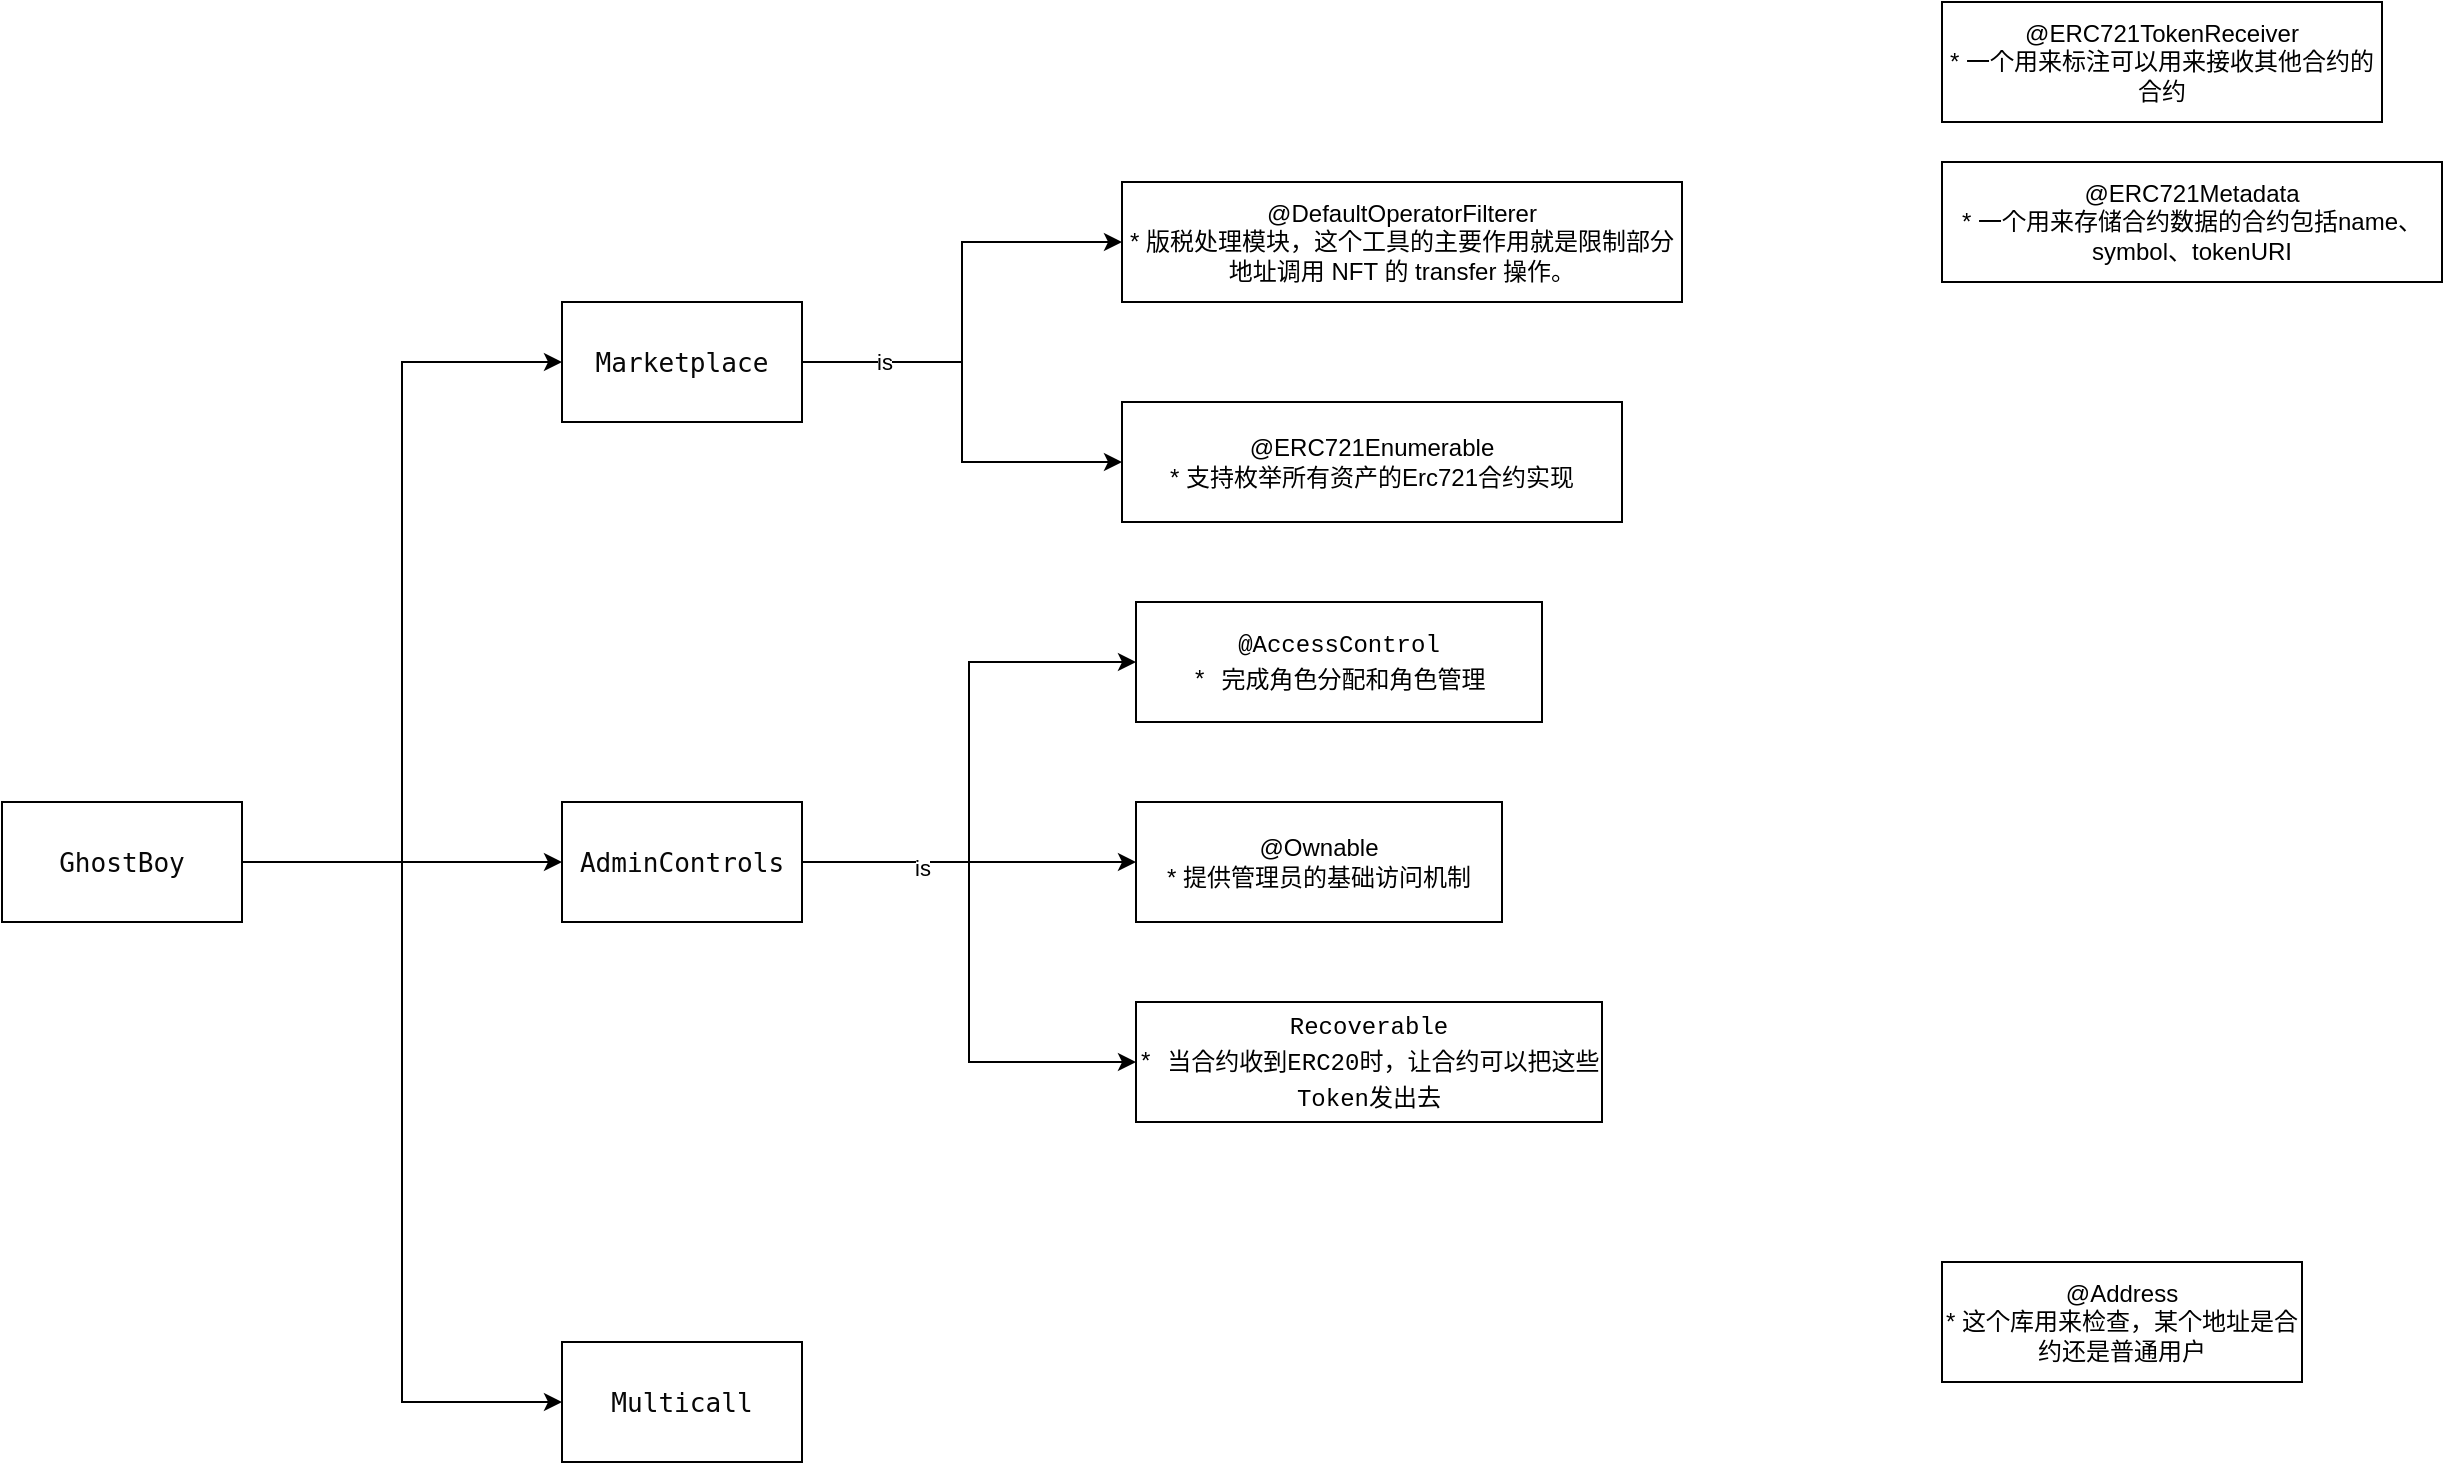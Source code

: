 <mxfile version="20.8.21" type="github">
  <diagram id="C5RBs43oDa-KdzZeNtuy" name="Page-1">
    <mxGraphModel dx="1093" dy="743" grid="1" gridSize="10" guides="1" tooltips="1" connect="1" arrows="1" fold="1" page="1" pageScale="1" pageWidth="827" pageHeight="1169" math="0" shadow="0">
      <root>
        <mxCell id="WIyWlLk6GJQsqaUBKTNV-0" />
        <mxCell id="WIyWlLk6GJQsqaUBKTNV-1" parent="WIyWlLk6GJQsqaUBKTNV-0" />
        <mxCell id="v0ZZHjk_V9ZdXcxPnaw8-9" style="edgeStyle=orthogonalEdgeStyle;rounded=0;orthogonalLoop=1;jettySize=auto;html=1;entryX=0;entryY=0.5;entryDx=0;entryDy=0;" edge="1" parent="WIyWlLk6GJQsqaUBKTNV-1" source="XYMW3N8zeSHA7rkFhU28-0" target="v0ZZHjk_V9ZdXcxPnaw8-0">
          <mxGeometry relative="1" as="geometry">
            <Array as="points">
              <mxPoint x="460" y="470" />
              <mxPoint x="460" y="220" />
            </Array>
          </mxGeometry>
        </mxCell>
        <mxCell id="v0ZZHjk_V9ZdXcxPnaw8-10" style="edgeStyle=orthogonalEdgeStyle;rounded=0;orthogonalLoop=1;jettySize=auto;html=1;" edge="1" parent="WIyWlLk6GJQsqaUBKTNV-1" source="XYMW3N8zeSHA7rkFhU28-0" target="v0ZZHjk_V9ZdXcxPnaw8-1">
          <mxGeometry relative="1" as="geometry" />
        </mxCell>
        <mxCell id="v0ZZHjk_V9ZdXcxPnaw8-11" style="edgeStyle=orthogonalEdgeStyle;rounded=0;orthogonalLoop=1;jettySize=auto;html=1;entryX=0;entryY=0.5;entryDx=0;entryDy=0;" edge="1" parent="WIyWlLk6GJQsqaUBKTNV-1" source="XYMW3N8zeSHA7rkFhU28-0" target="v0ZZHjk_V9ZdXcxPnaw8-2">
          <mxGeometry relative="1" as="geometry" />
        </mxCell>
        <mxCell id="XYMW3N8zeSHA7rkFhU28-0" value="&lt;pre style=&quot;background-color:#ffffff;color:#080808;font-family:&#39;JetBrains Mono&#39;,monospace;font-size:9.8pt;&quot;&gt;GhostBoy&lt;/pre&gt;" style="rounded=0;whiteSpace=wrap;html=1;" parent="WIyWlLk6GJQsqaUBKTNV-1" vertex="1">
          <mxGeometry x="260" y="440" width="120" height="60" as="geometry" />
        </mxCell>
        <mxCell id="v0ZZHjk_V9ZdXcxPnaw8-14" style="edgeStyle=orthogonalEdgeStyle;rounded=0;orthogonalLoop=1;jettySize=auto;html=1;entryX=0;entryY=0.5;entryDx=0;entryDy=0;" edge="1" parent="WIyWlLk6GJQsqaUBKTNV-1" source="v0ZZHjk_V9ZdXcxPnaw8-0" target="v0ZZHjk_V9ZdXcxPnaw8-12">
          <mxGeometry relative="1" as="geometry" />
        </mxCell>
        <mxCell id="v0ZZHjk_V9ZdXcxPnaw8-15" style="edgeStyle=orthogonalEdgeStyle;rounded=0;orthogonalLoop=1;jettySize=auto;html=1;entryX=0;entryY=0.5;entryDx=0;entryDy=0;" edge="1" parent="WIyWlLk6GJQsqaUBKTNV-1" source="v0ZZHjk_V9ZdXcxPnaw8-0" target="v0ZZHjk_V9ZdXcxPnaw8-13">
          <mxGeometry relative="1" as="geometry" />
        </mxCell>
        <mxCell id="v0ZZHjk_V9ZdXcxPnaw8-19" value="is" style="edgeLabel;html=1;align=center;verticalAlign=middle;resizable=0;points=[];" vertex="1" connectable="0" parent="v0ZZHjk_V9ZdXcxPnaw8-15">
          <mxGeometry x="-0.612" relative="1" as="geometry">
            <mxPoint as="offset" />
          </mxGeometry>
        </mxCell>
        <mxCell id="v0ZZHjk_V9ZdXcxPnaw8-0" value="&lt;pre style=&quot;background-color:#ffffff;color:#080808;font-family:&#39;JetBrains Mono&#39;,monospace;font-size:9.8pt;&quot;&gt;Marketplace&lt;/pre&gt;" style="rounded=0;whiteSpace=wrap;html=1;" vertex="1" parent="WIyWlLk6GJQsqaUBKTNV-1">
          <mxGeometry x="540" y="190" width="120" height="60" as="geometry" />
        </mxCell>
        <mxCell id="v0ZZHjk_V9ZdXcxPnaw8-23" style="edgeStyle=orthogonalEdgeStyle;rounded=0;orthogonalLoop=1;jettySize=auto;html=1;entryX=0;entryY=0.5;entryDx=0;entryDy=0;" edge="1" parent="WIyWlLk6GJQsqaUBKTNV-1" source="v0ZZHjk_V9ZdXcxPnaw8-1" target="v0ZZHjk_V9ZdXcxPnaw8-21">
          <mxGeometry relative="1" as="geometry" />
        </mxCell>
        <mxCell id="v0ZZHjk_V9ZdXcxPnaw8-24" style="edgeStyle=orthogonalEdgeStyle;rounded=0;orthogonalLoop=1;jettySize=auto;html=1;entryX=0;entryY=0.5;entryDx=0;entryDy=0;" edge="1" parent="WIyWlLk6GJQsqaUBKTNV-1" source="v0ZZHjk_V9ZdXcxPnaw8-1" target="v0ZZHjk_V9ZdXcxPnaw8-22">
          <mxGeometry relative="1" as="geometry" />
        </mxCell>
        <mxCell id="v0ZZHjk_V9ZdXcxPnaw8-25" style="edgeStyle=orthogonalEdgeStyle;rounded=0;orthogonalLoop=1;jettySize=auto;html=1;entryX=0;entryY=0.5;entryDx=0;entryDy=0;" edge="1" parent="WIyWlLk6GJQsqaUBKTNV-1" source="v0ZZHjk_V9ZdXcxPnaw8-1" target="v0ZZHjk_V9ZdXcxPnaw8-20">
          <mxGeometry relative="1" as="geometry" />
        </mxCell>
        <mxCell id="v0ZZHjk_V9ZdXcxPnaw8-26" value="is" style="edgeLabel;html=1;align=center;verticalAlign=middle;resizable=0;points=[];" vertex="1" connectable="0" parent="v0ZZHjk_V9ZdXcxPnaw8-25">
          <mxGeometry x="-0.551" y="-3" relative="1" as="geometry">
            <mxPoint as="offset" />
          </mxGeometry>
        </mxCell>
        <mxCell id="v0ZZHjk_V9ZdXcxPnaw8-1" value="&lt;pre style=&quot;background-color:#ffffff;color:#080808;font-family:&#39;JetBrains Mono&#39;,monospace;font-size:9.8pt;&quot;&gt;AdminControls&lt;/pre&gt;" style="rounded=0;whiteSpace=wrap;html=1;" vertex="1" parent="WIyWlLk6GJQsqaUBKTNV-1">
          <mxGeometry x="540" y="440" width="120" height="60" as="geometry" />
        </mxCell>
        <mxCell id="v0ZZHjk_V9ZdXcxPnaw8-2" value="&lt;pre style=&quot;background-color:#ffffff;color:#080808;font-family:&#39;JetBrains Mono&#39;,monospace;font-size:9.8pt;&quot;&gt;Multicall&lt;/pre&gt;" style="rounded=0;whiteSpace=wrap;html=1;" vertex="1" parent="WIyWlLk6GJQsqaUBKTNV-1">
          <mxGeometry x="540" y="710" width="120" height="60" as="geometry" />
        </mxCell>
        <mxCell id="v0ZZHjk_V9ZdXcxPnaw8-12" value="@DefaultOperatorFilterer&lt;br&gt;* 版税处理模块，这个工具的主要作用就是限制部分地址调用 NFT 的 transfer 操作。" style="rounded=0;whiteSpace=wrap;html=1;" vertex="1" parent="WIyWlLk6GJQsqaUBKTNV-1">
          <mxGeometry x="820" y="130" width="280" height="60" as="geometry" />
        </mxCell>
        <mxCell id="v0ZZHjk_V9ZdXcxPnaw8-13" value="@ERC721Enumerable&lt;br&gt;* 支持枚举所有资产的Erc721合约实现" style="rounded=0;whiteSpace=wrap;html=1;" vertex="1" parent="WIyWlLk6GJQsqaUBKTNV-1">
          <mxGeometry x="820" y="240" width="250" height="60" as="geometry" />
        </mxCell>
        <mxCell id="v0ZZHjk_V9ZdXcxPnaw8-16" value="@Address&lt;br&gt;* 这个库用来检查，某个地址是合约还是普通用户" style="rounded=0;whiteSpace=wrap;html=1;" vertex="1" parent="WIyWlLk6GJQsqaUBKTNV-1">
          <mxGeometry x="1230" y="670" width="180" height="60" as="geometry" />
        </mxCell>
        <mxCell id="v0ZZHjk_V9ZdXcxPnaw8-17" value="@ERC721TokenReceiver&lt;br&gt;* 一个用来标注可以用来接收其他合约的合约" style="rounded=0;whiteSpace=wrap;html=1;" vertex="1" parent="WIyWlLk6GJQsqaUBKTNV-1">
          <mxGeometry x="1230" y="40" width="220" height="60" as="geometry" />
        </mxCell>
        <mxCell id="v0ZZHjk_V9ZdXcxPnaw8-18" value="@ERC721Metadata&lt;br&gt;* 一个用来存储合约数据的合约包括name、symbol、tokenURI" style="rounded=0;whiteSpace=wrap;html=1;" vertex="1" parent="WIyWlLk6GJQsqaUBKTNV-1">
          <mxGeometry x="1230" y="120" width="250" height="60" as="geometry" />
        </mxCell>
        <mxCell id="v0ZZHjk_V9ZdXcxPnaw8-20" value="&lt;div style=&quot;background-color: rgb(255, 255, 255); font-family: Menlo, Monaco, &amp;quot;Courier New&amp;quot;, monospace; line-height: 18px;&quot;&gt;Recoverable&lt;/div&gt;&lt;div style=&quot;background-color: rgb(255, 255, 255); font-family: Menlo, Monaco, &amp;quot;Courier New&amp;quot;, monospace; line-height: 18px;&quot;&gt;* 当合约收到ERC20时，让合约可以把这些Token发出去&lt;/div&gt;" style="rounded=0;whiteSpace=wrap;html=1;" vertex="1" parent="WIyWlLk6GJQsqaUBKTNV-1">
          <mxGeometry x="827" y="540" width="233" height="60" as="geometry" />
        </mxCell>
        <mxCell id="v0ZZHjk_V9ZdXcxPnaw8-21" value="&lt;div style=&quot;background-color: rgb(255, 255, 255); font-family: Menlo, Monaco, &amp;quot;Courier New&amp;quot;, monospace; line-height: 18px;&quot;&gt;@AccessControl&lt;/div&gt;&lt;div style=&quot;background-color: rgb(255, 255, 255); font-family: Menlo, Monaco, &amp;quot;Courier New&amp;quot;, monospace; line-height: 18px;&quot;&gt;* 完成角色分配和角色管理&lt;/div&gt;" style="rounded=0;whiteSpace=wrap;html=1;" vertex="1" parent="WIyWlLk6GJQsqaUBKTNV-1">
          <mxGeometry x="827" y="340" width="203" height="60" as="geometry" />
        </mxCell>
        <mxCell id="v0ZZHjk_V9ZdXcxPnaw8-22" value="@Ownable&lt;br&gt;* 提供管理员的基础访问机制" style="rounded=0;whiteSpace=wrap;html=1;" vertex="1" parent="WIyWlLk6GJQsqaUBKTNV-1">
          <mxGeometry x="827" y="440" width="183" height="60" as="geometry" />
        </mxCell>
      </root>
    </mxGraphModel>
  </diagram>
</mxfile>
